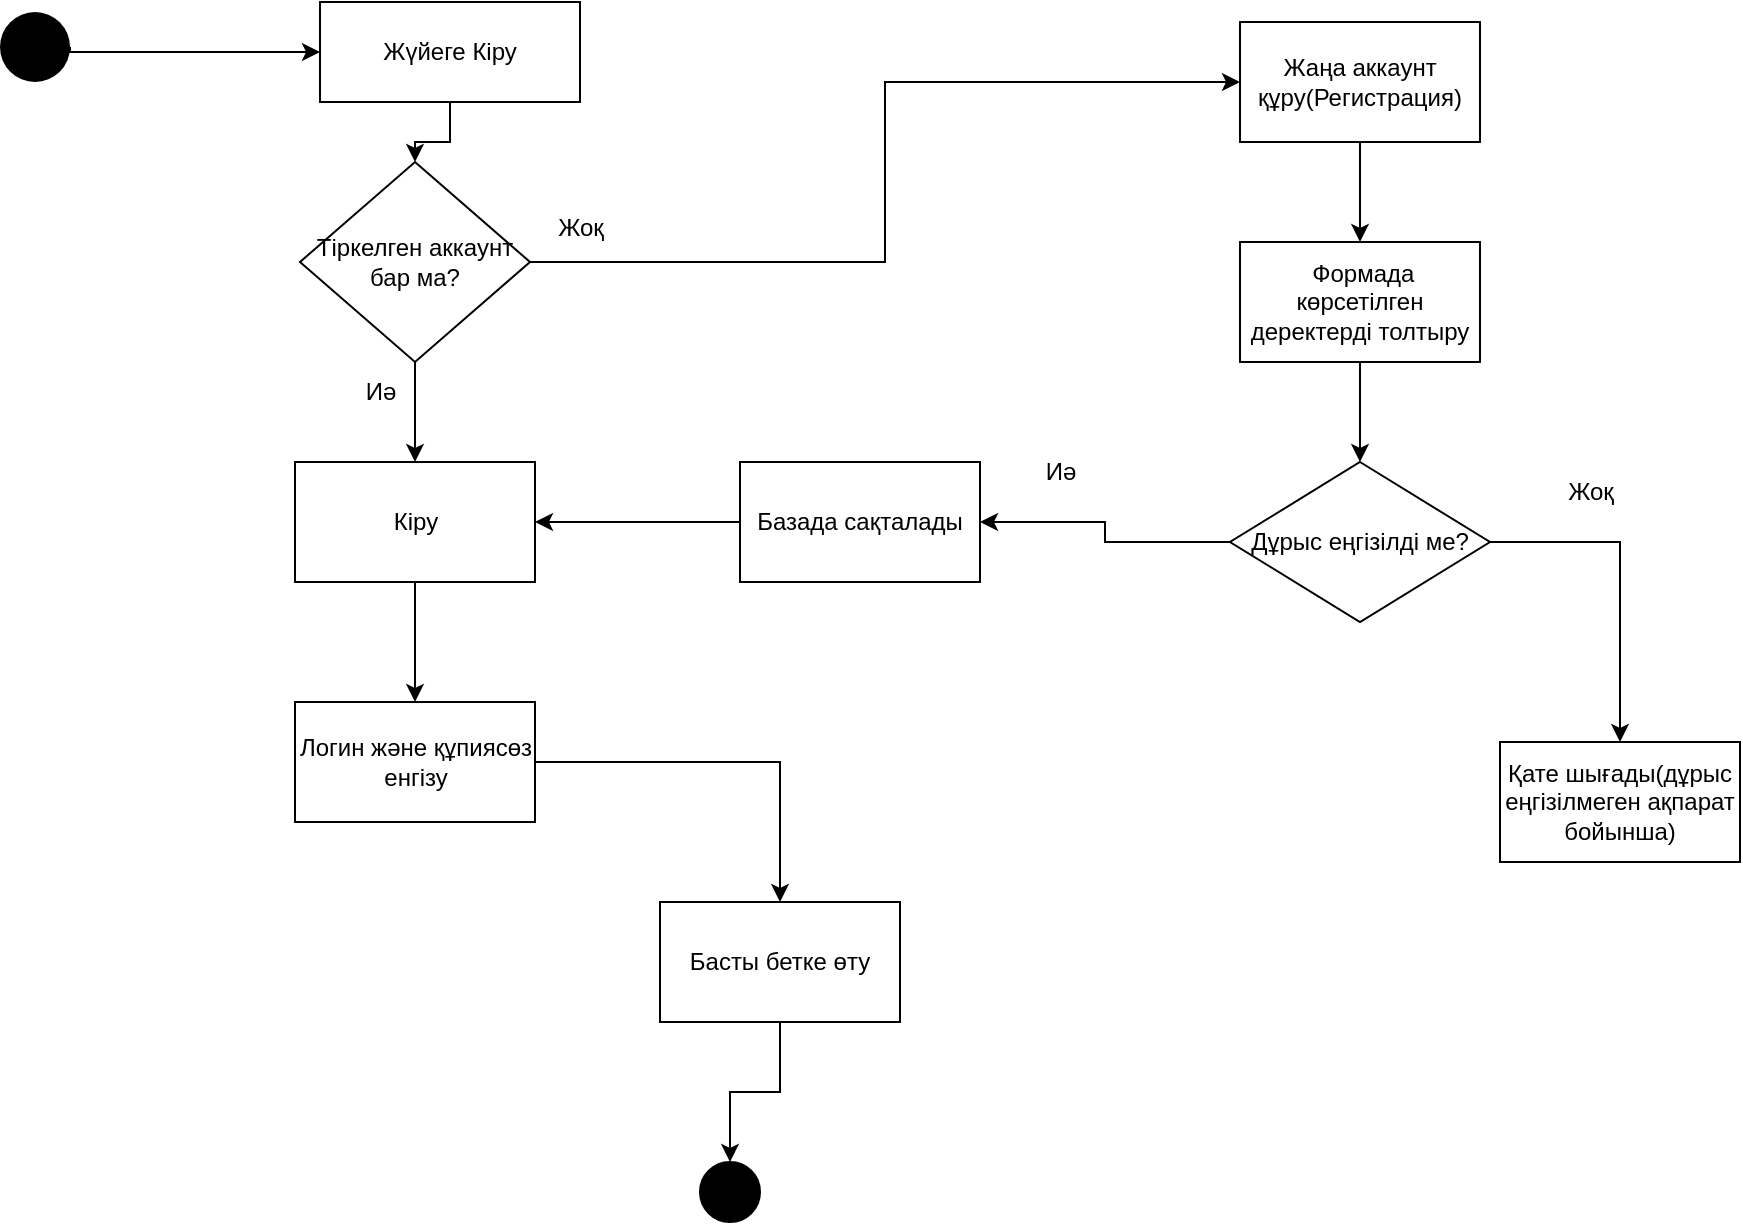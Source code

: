 <mxfile version="22.1.7" type="github">
  <diagram id="R2lEEEUBdFMjLlhIrx00" name="Page-1">
    <mxGraphModel dx="1197" dy="773" grid="1" gridSize="10" guides="1" tooltips="1" connect="1" arrows="1" fold="1" page="1" pageScale="1" pageWidth="850" pageHeight="1100" math="0" shadow="0" extFonts="Permanent Marker^https://fonts.googleapis.com/css?family=Permanent+Marker">
      <root>
        <mxCell id="0" />
        <mxCell id="1" parent="0" />
        <mxCell id="SM2yVKvO26ahEewA_ULQ-24" style="edgeStyle=orthogonalEdgeStyle;rounded=0;orthogonalLoop=1;jettySize=auto;html=1;entryX=0;entryY=0.5;entryDx=0;entryDy=0;exitX=1;exitY=0.5;exitDx=0;exitDy=0;" parent="1" source="SM2yVKvO26ahEewA_ULQ-1" target="SM2yVKvO26ahEewA_ULQ-2" edge="1">
          <mxGeometry relative="1" as="geometry">
            <mxPoint x="60" y="140" as="sourcePoint" />
            <mxPoint x="159.999" y="200.0" as="targetPoint" />
            <Array as="points">
              <mxPoint x="100" y="145" />
              <mxPoint x="100" y="145" />
            </Array>
          </mxGeometry>
        </mxCell>
        <mxCell id="SM2yVKvO26ahEewA_ULQ-1" value="" style="ellipse;whiteSpace=wrap;html=1;strokeColor=none;fillColor=#000000;gradientColor=none;" parent="1" vertex="1">
          <mxGeometry x="10" y="125" width="35" height="35" as="geometry" />
        </mxCell>
        <mxCell id="SM2yVKvO26ahEewA_ULQ-9" style="edgeStyle=orthogonalEdgeStyle;rounded=0;orthogonalLoop=1;jettySize=auto;html=1;entryX=0.5;entryY=0;entryDx=0;entryDy=0;" parent="1" source="SM2yVKvO26ahEewA_ULQ-2" target="SM2yVKvO26ahEewA_ULQ-5" edge="1">
          <mxGeometry relative="1" as="geometry" />
        </mxCell>
        <mxCell id="SM2yVKvO26ahEewA_ULQ-2" value="Жүйеге Кіру" style="rounded=0;whiteSpace=wrap;html=1;" parent="1" vertex="1">
          <mxGeometry x="170" y="120" width="130" height="50" as="geometry" />
        </mxCell>
        <mxCell id="SM2yVKvO26ahEewA_ULQ-11" value="" style="edgeStyle=orthogonalEdgeStyle;rounded=0;orthogonalLoop=1;jettySize=auto;html=1;" parent="1" source="SM2yVKvO26ahEewA_ULQ-5" target="SM2yVKvO26ahEewA_ULQ-10" edge="1">
          <mxGeometry relative="1" as="geometry" />
        </mxCell>
        <mxCell id="SM2yVKvO26ahEewA_ULQ-36" style="edgeStyle=orthogonalEdgeStyle;rounded=0;orthogonalLoop=1;jettySize=auto;html=1;entryX=0;entryY=0.5;entryDx=0;entryDy=0;" parent="1" source="SM2yVKvO26ahEewA_ULQ-5" target="SM2yVKvO26ahEewA_ULQ-6" edge="1">
          <mxGeometry relative="1" as="geometry" />
        </mxCell>
        <mxCell id="SM2yVKvO26ahEewA_ULQ-5" value="Тіркелген аккаунт бар ма?" style="rhombus;whiteSpace=wrap;html=1;" parent="1" vertex="1">
          <mxGeometry x="160" y="200" width="115" height="100" as="geometry" />
        </mxCell>
        <mxCell id="SM2yVKvO26ahEewA_ULQ-16" value="" style="edgeStyle=orthogonalEdgeStyle;rounded=0;orthogonalLoop=1;jettySize=auto;html=1;" parent="1" source="SM2yVKvO26ahEewA_ULQ-6" target="SM2yVKvO26ahEewA_ULQ-15" edge="1">
          <mxGeometry relative="1" as="geometry" />
        </mxCell>
        <mxCell id="SM2yVKvO26ahEewA_ULQ-6" value="Жаңа аккаунт құру(Регистрация)" style="whiteSpace=wrap;html=1;" parent="1" vertex="1">
          <mxGeometry x="630" y="130" width="120" height="60" as="geometry" />
        </mxCell>
        <mxCell id="SM2yVKvO26ahEewA_ULQ-8" value="Жоқ" style="text;html=1;align=center;verticalAlign=middle;resizable=0;points=[];autosize=1;strokeColor=none;fillColor=none;" parent="1" vertex="1">
          <mxGeometry x="275" y="218" width="50" height="30" as="geometry" />
        </mxCell>
        <mxCell id="SM2yVKvO26ahEewA_ULQ-13" value="" style="edgeStyle=orthogonalEdgeStyle;rounded=0;orthogonalLoop=1;jettySize=auto;html=1;" parent="1" source="SM2yVKvO26ahEewA_ULQ-10" target="SM2yVKvO26ahEewA_ULQ-12" edge="1">
          <mxGeometry relative="1" as="geometry" />
        </mxCell>
        <mxCell id="SM2yVKvO26ahEewA_ULQ-10" value="Кіру" style="whiteSpace=wrap;html=1;" parent="1" vertex="1">
          <mxGeometry x="157.5" y="350" width="120" height="60" as="geometry" />
        </mxCell>
        <mxCell id="SM2yVKvO26ahEewA_ULQ-31" value="" style="edgeStyle=orthogonalEdgeStyle;rounded=0;orthogonalLoop=1;jettySize=auto;html=1;" parent="1" source="SM2yVKvO26ahEewA_ULQ-12" target="SM2yVKvO26ahEewA_ULQ-30" edge="1">
          <mxGeometry relative="1" as="geometry" />
        </mxCell>
        <mxCell id="SM2yVKvO26ahEewA_ULQ-12" value="Логин және құпиясөз енгізу" style="whiteSpace=wrap;html=1;" parent="1" vertex="1">
          <mxGeometry x="157.5" y="470" width="120" height="60" as="geometry" />
        </mxCell>
        <mxCell id="SM2yVKvO26ahEewA_ULQ-14" value="Иә" style="text;html=1;align=center;verticalAlign=middle;resizable=0;points=[];autosize=1;strokeColor=none;fillColor=none;" parent="1" vertex="1">
          <mxGeometry x="180" y="300" width="40" height="30" as="geometry" />
        </mxCell>
        <mxCell id="SM2yVKvO26ahEewA_ULQ-25" style="edgeStyle=orthogonalEdgeStyle;rounded=0;orthogonalLoop=1;jettySize=auto;html=1;exitX=0.5;exitY=1;exitDx=0;exitDy=0;" parent="1" source="SM2yVKvO26ahEewA_ULQ-15" edge="1">
          <mxGeometry relative="1" as="geometry">
            <mxPoint x="690" y="350" as="targetPoint" />
          </mxGeometry>
        </mxCell>
        <mxCell id="SM2yVKvO26ahEewA_ULQ-15" value="&amp;nbsp;Формада көрсетілген деректерді толтыру" style="whiteSpace=wrap;html=1;" parent="1" vertex="1">
          <mxGeometry x="630" y="240" width="120" height="60" as="geometry" />
        </mxCell>
        <mxCell id="SM2yVKvO26ahEewA_ULQ-17" value="Қате шығады(дұрыс еңгізілмеген ақпарат бойынша)" style="whiteSpace=wrap;html=1;" parent="1" vertex="1">
          <mxGeometry x="760" y="490" width="120" height="60" as="geometry" />
        </mxCell>
        <mxCell id="SM2yVKvO26ahEewA_ULQ-19" value="Жоқ" style="text;html=1;align=center;verticalAlign=middle;resizable=0;points=[];autosize=1;strokeColor=none;fillColor=none;" parent="1" vertex="1">
          <mxGeometry x="780" y="350" width="50" height="30" as="geometry" />
        </mxCell>
        <mxCell id="SM2yVKvO26ahEewA_ULQ-37" style="edgeStyle=orthogonalEdgeStyle;rounded=0;orthogonalLoop=1;jettySize=auto;html=1;exitX=0;exitY=0.5;exitDx=0;exitDy=0;" parent="1" source="SM2yVKvO26ahEewA_ULQ-20" target="SM2yVKvO26ahEewA_ULQ-10" edge="1">
          <mxGeometry relative="1" as="geometry" />
        </mxCell>
        <mxCell id="SM2yVKvO26ahEewA_ULQ-20" value="Базада сақталады" style="whiteSpace=wrap;html=1;" parent="1" vertex="1">
          <mxGeometry x="380" y="350" width="120" height="60" as="geometry" />
        </mxCell>
        <mxCell id="SM2yVKvO26ahEewA_ULQ-22" value="Иә" style="text;html=1;align=center;verticalAlign=middle;resizable=0;points=[];autosize=1;strokeColor=none;fillColor=none;" parent="1" vertex="1">
          <mxGeometry x="520" y="340" width="40" height="30" as="geometry" />
        </mxCell>
        <mxCell id="SM2yVKvO26ahEewA_ULQ-33" style="edgeStyle=orthogonalEdgeStyle;rounded=0;orthogonalLoop=1;jettySize=auto;html=1;exitX=0;exitY=0.5;exitDx=0;exitDy=0;" parent="1" source="kO78ruN_Abv1Za3l-2iY-3" target="SM2yVKvO26ahEewA_ULQ-20" edge="1">
          <mxGeometry relative="1" as="geometry">
            <mxPoint x="630" y="380" as="sourcePoint" />
          </mxGeometry>
        </mxCell>
        <mxCell id="SM2yVKvO26ahEewA_ULQ-34" style="edgeStyle=orthogonalEdgeStyle;rounded=0;orthogonalLoop=1;jettySize=auto;html=1;entryX=0.5;entryY=0;entryDx=0;entryDy=0;exitX=1;exitY=0.5;exitDx=0;exitDy=0;" parent="1" source="kO78ruN_Abv1Za3l-2iY-3" target="SM2yVKvO26ahEewA_ULQ-17" edge="1">
          <mxGeometry relative="1" as="geometry">
            <mxPoint x="750" y="380" as="sourcePoint" />
          </mxGeometry>
        </mxCell>
        <mxCell id="kO78ruN_Abv1Za3l-2iY-2" value="" style="edgeStyle=orthogonalEdgeStyle;rounded=0;orthogonalLoop=1;jettySize=auto;html=1;" edge="1" parent="1" source="SM2yVKvO26ahEewA_ULQ-30" target="kO78ruN_Abv1Za3l-2iY-1">
          <mxGeometry relative="1" as="geometry" />
        </mxCell>
        <mxCell id="SM2yVKvO26ahEewA_ULQ-30" value="Басты бетке өту" style="whiteSpace=wrap;html=1;" parent="1" vertex="1">
          <mxGeometry x="340" y="570" width="120" height="60" as="geometry" />
        </mxCell>
        <mxCell id="kO78ruN_Abv1Za3l-2iY-1" value="" style="ellipse;whiteSpace=wrap;html=1;strokeColor=#000000;fillColor=#000000;" vertex="1" parent="1">
          <mxGeometry x="360" y="700" width="30" height="30" as="geometry" />
        </mxCell>
        <mxCell id="kO78ruN_Abv1Za3l-2iY-3" value="Дұрыс еңгізілді ме?" style="rhombus;whiteSpace=wrap;html=1;" vertex="1" parent="1">
          <mxGeometry x="625" y="350" width="130" height="80" as="geometry" />
        </mxCell>
      </root>
    </mxGraphModel>
  </diagram>
</mxfile>
